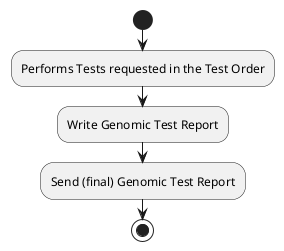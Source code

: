 @startuml

start

:Performs Tests requested in the Test Order;
:Write Genomic Test Report;
:Send (final) Genomic Test Report;

stop
@enduml
